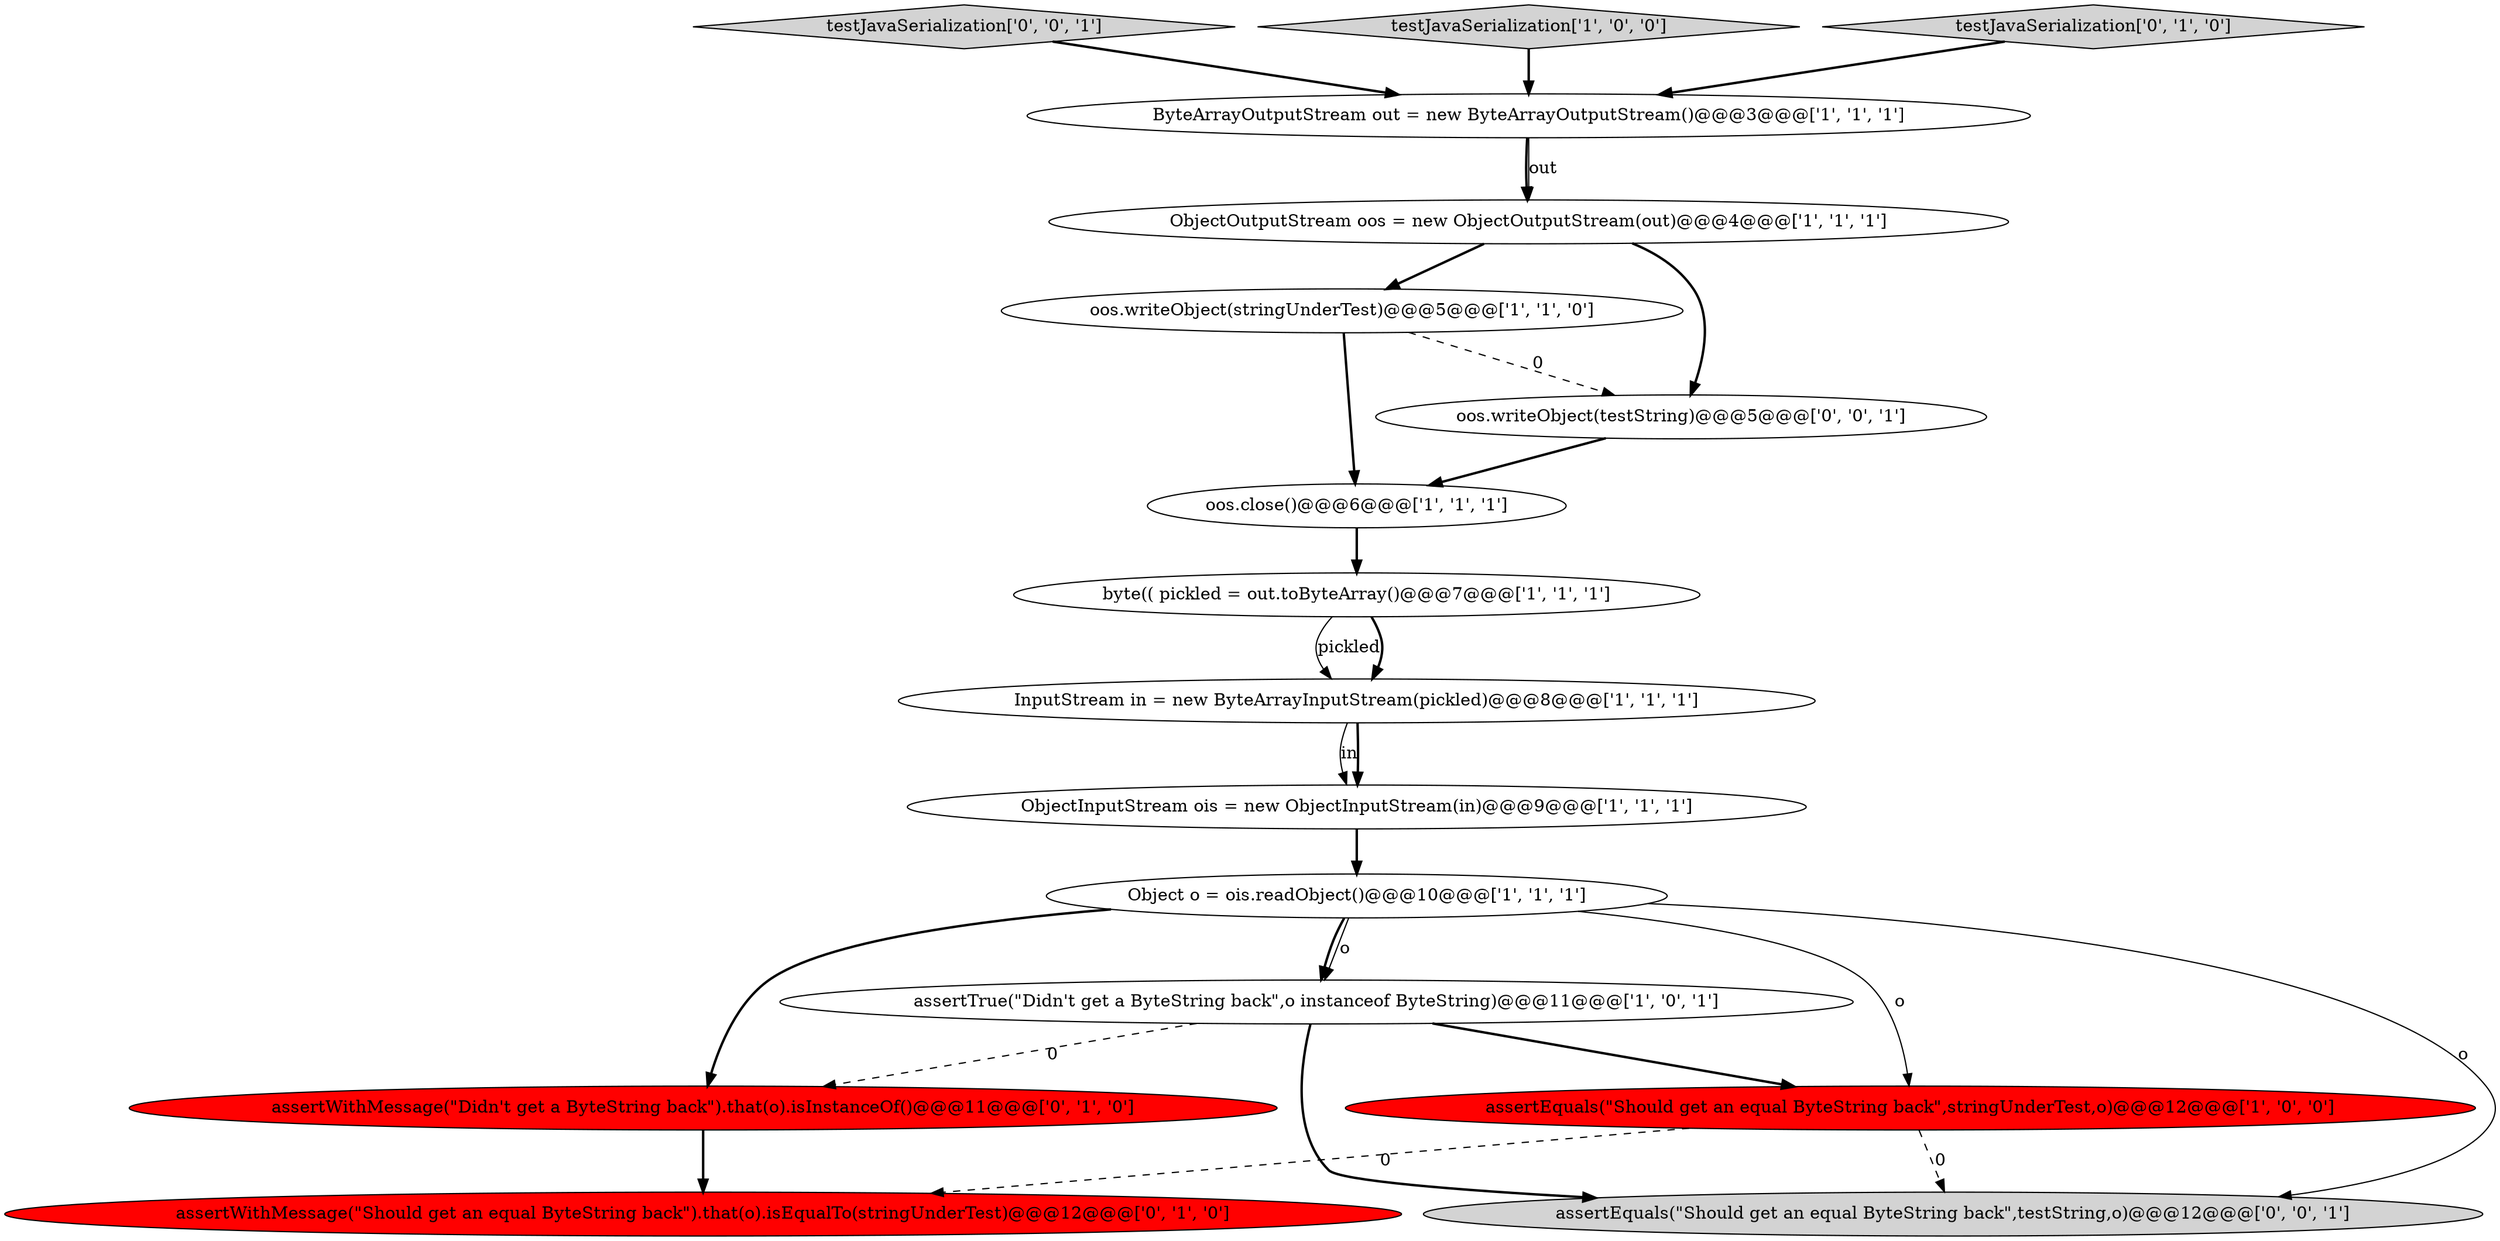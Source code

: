 digraph {
10 [style = filled, label = "oos.writeObject(stringUnderTest)@@@5@@@['1', '1', '0']", fillcolor = white, shape = ellipse image = "AAA0AAABBB1BBB"];
15 [style = filled, label = "testJavaSerialization['0', '0', '1']", fillcolor = lightgray, shape = diamond image = "AAA0AAABBB3BBB"];
1 [style = filled, label = "oos.close()@@@6@@@['1', '1', '1']", fillcolor = white, shape = ellipse image = "AAA0AAABBB1BBB"];
8 [style = filled, label = "byte(( pickled = out.toByteArray()@@@7@@@['1', '1', '1']", fillcolor = white, shape = ellipse image = "AAA0AAABBB1BBB"];
9 [style = filled, label = "ObjectOutputStream oos = new ObjectOutputStream(out)@@@4@@@['1', '1', '1']", fillcolor = white, shape = ellipse image = "AAA0AAABBB1BBB"];
5 [style = filled, label = "ObjectInputStream ois = new ObjectInputStream(in)@@@9@@@['1', '1', '1']", fillcolor = white, shape = ellipse image = "AAA0AAABBB1BBB"];
13 [style = filled, label = "assertWithMessage(\"Didn't get a ByteString back\").that(o).isInstanceOf()@@@11@@@['0', '1', '0']", fillcolor = red, shape = ellipse image = "AAA1AAABBB2BBB"];
3 [style = filled, label = "assertEquals(\"Should get an equal ByteString back\",stringUnderTest,o)@@@12@@@['1', '0', '0']", fillcolor = red, shape = ellipse image = "AAA1AAABBB1BBB"];
6 [style = filled, label = "Object o = ois.readObject()@@@10@@@['1', '1', '1']", fillcolor = white, shape = ellipse image = "AAA0AAABBB1BBB"];
7 [style = filled, label = "testJavaSerialization['1', '0', '0']", fillcolor = lightgray, shape = diamond image = "AAA0AAABBB1BBB"];
0 [style = filled, label = "ByteArrayOutputStream out = new ByteArrayOutputStream()@@@3@@@['1', '1', '1']", fillcolor = white, shape = ellipse image = "AAA0AAABBB1BBB"];
12 [style = filled, label = "assertWithMessage(\"Should get an equal ByteString back\").that(o).isEqualTo(stringUnderTest)@@@12@@@['0', '1', '0']", fillcolor = red, shape = ellipse image = "AAA1AAABBB2BBB"];
14 [style = filled, label = "assertEquals(\"Should get an equal ByteString back\",testString,o)@@@12@@@['0', '0', '1']", fillcolor = lightgray, shape = ellipse image = "AAA0AAABBB3BBB"];
16 [style = filled, label = "oos.writeObject(testString)@@@5@@@['0', '0', '1']", fillcolor = white, shape = ellipse image = "AAA0AAABBB3BBB"];
11 [style = filled, label = "testJavaSerialization['0', '1', '0']", fillcolor = lightgray, shape = diamond image = "AAA0AAABBB2BBB"];
4 [style = filled, label = "InputStream in = new ByteArrayInputStream(pickled)@@@8@@@['1', '1', '1']", fillcolor = white, shape = ellipse image = "AAA0AAABBB1BBB"];
2 [style = filled, label = "assertTrue(\"Didn't get a ByteString back\",o instanceof ByteString)@@@11@@@['1', '0', '1']", fillcolor = white, shape = ellipse image = "AAA0AAABBB1BBB"];
0->9 [style = bold, label=""];
1->8 [style = bold, label=""];
2->3 [style = bold, label=""];
7->0 [style = bold, label=""];
9->10 [style = bold, label=""];
0->9 [style = solid, label="out"];
9->16 [style = bold, label=""];
8->4 [style = solid, label="pickled"];
6->2 [style = bold, label=""];
4->5 [style = solid, label="in"];
11->0 [style = bold, label=""];
13->12 [style = bold, label=""];
3->12 [style = dashed, label="0"];
5->6 [style = bold, label=""];
16->1 [style = bold, label=""];
6->14 [style = solid, label="o"];
6->2 [style = solid, label="o"];
2->13 [style = dashed, label="0"];
6->3 [style = solid, label="o"];
6->13 [style = bold, label=""];
15->0 [style = bold, label=""];
2->14 [style = bold, label=""];
10->16 [style = dashed, label="0"];
8->4 [style = bold, label=""];
3->14 [style = dashed, label="0"];
10->1 [style = bold, label=""];
4->5 [style = bold, label=""];
}
